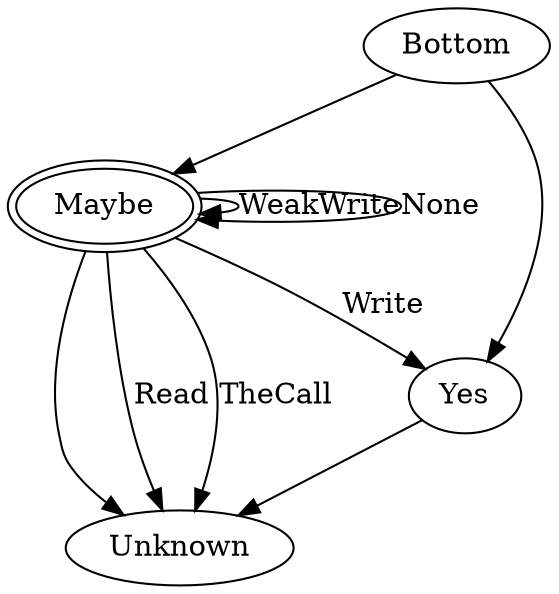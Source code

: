 #
# This file is distributed under the MIT License. See LICENSE.md for details.
#

digraph RegisterArgumentsOfFunctionCall {
  Bottom;
  Maybe [peripheries=2];
  Yes;
  Unknown;

  # Lattice
  Bottom->Yes;
  Bottom->Maybe;
  Yes->Unknown;
  Maybe->Unknown;

  # Transfer functions
  Maybe->Yes [label="Write"];
  Maybe->Unknown [label="Read"];
  Maybe->Unknown [label="TheCall"];

  # Prevent return values to become arguments right away
  Maybe->Maybe [label="WeakWrite"];

  Maybe->Maybe [label="None"];
}
